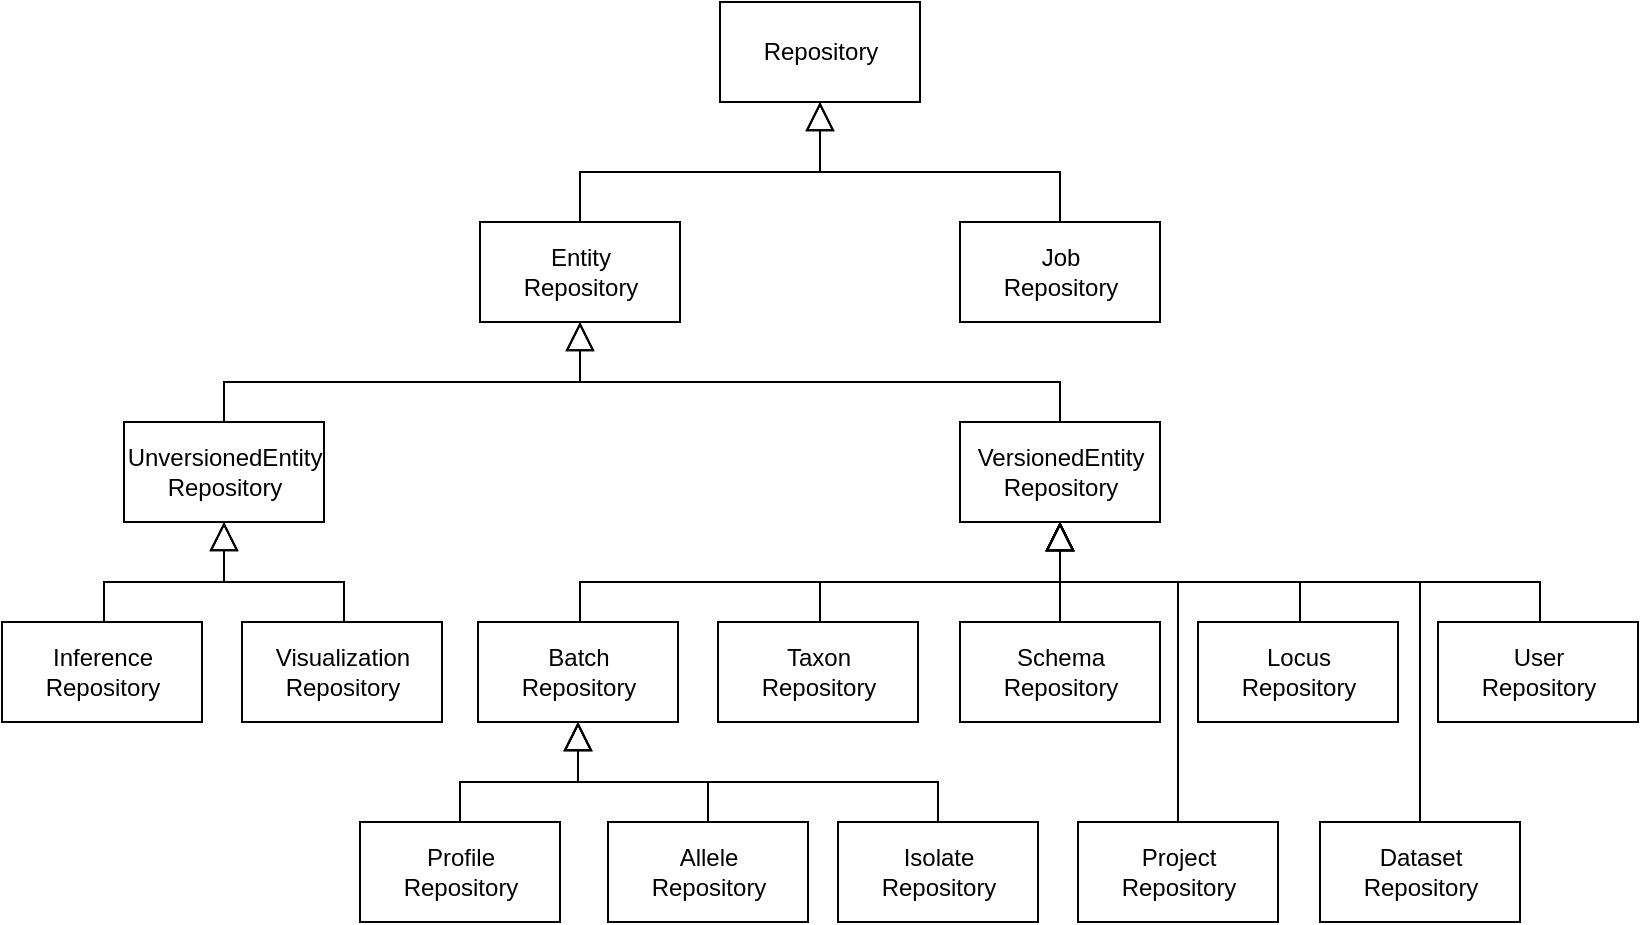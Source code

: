 <mxfile version="13.6.9" type="device"><diagram id="RN4QP6I1dG6gQks-j9Iy" name="Page-1"><mxGraphModel dx="1038" dy="631" grid="1" gridSize="10" guides="1" tooltips="1" connect="1" arrows="1" fold="1" page="1" pageScale="1" pageWidth="850" pageHeight="1100" math="0" shadow="0"><root><mxCell id="0"/><mxCell id="1" parent="0"/><mxCell id="nQdVsw6x4Rct76fO91-q-1" value="Repository" style="html=1;" parent="1" vertex="1"><mxGeometry x="380" y="130" width="100" height="50" as="geometry"/></mxCell><mxCell id="nQdVsw6x4Rct76fO91-q-51" style="edgeStyle=orthogonalEdgeStyle;rounded=0;orthogonalLoop=1;jettySize=auto;html=1;exitX=0.5;exitY=0;exitDx=0;exitDy=0;entryX=0.5;entryY=1;entryDx=0;entryDy=0;endArrow=block;endFill=0;endSize=12;" parent="1" source="nQdVsw6x4Rct76fO91-q-44" target="nQdVsw6x4Rct76fO91-q-1" edge="1"><mxGeometry relative="1" as="geometry"/></mxCell><mxCell id="nQdVsw6x4Rct76fO91-q-44" value="Entity&lt;br&gt;Repository" style="html=1;" parent="1" vertex="1"><mxGeometry x="260" y="240" width="100" height="50" as="geometry"/></mxCell><mxCell id="nQdVsw6x4Rct76fO91-q-48" style="edgeStyle=orthogonalEdgeStyle;rounded=0;orthogonalLoop=1;jettySize=auto;html=1;exitX=0.5;exitY=0;exitDx=0;exitDy=0;entryX=0.5;entryY=1;entryDx=0;entryDy=0;endArrow=block;endFill=0;endSize=12;" parent="1" source="nQdVsw6x4Rct76fO91-q-46" target="nQdVsw6x4Rct76fO91-q-44" edge="1"><mxGeometry relative="1" as="geometry"><Array as="points"><mxPoint x="132" y="320"/><mxPoint x="310" y="320"/></Array></mxGeometry></mxCell><mxCell id="nQdVsw6x4Rct76fO91-q-46" value="UnversionedEntity&lt;br&gt;Repository" style="html=1;" parent="1" vertex="1"><mxGeometry x="82" y="340" width="100" height="50" as="geometry"/></mxCell><mxCell id="nQdVsw6x4Rct76fO91-q-49" style="edgeStyle=orthogonalEdgeStyle;rounded=0;orthogonalLoop=1;jettySize=auto;html=1;exitX=0.5;exitY=0;exitDx=0;exitDy=0;entryX=0.5;entryY=1;entryDx=0;entryDy=0;endArrow=block;endFill=0;endSize=12;" parent="1" source="nQdVsw6x4Rct76fO91-q-47" target="nQdVsw6x4Rct76fO91-q-44" edge="1"><mxGeometry relative="1" as="geometry"><Array as="points"><mxPoint x="532" y="320"/><mxPoint x="350" y="320"/></Array></mxGeometry></mxCell><mxCell id="nQdVsw6x4Rct76fO91-q-47" value="VersionedEntity&lt;br&gt;Repository" style="html=1;" parent="1" vertex="1"><mxGeometry x="500" y="340" width="100" height="50" as="geometry"/></mxCell><mxCell id="nQdVsw6x4Rct76fO91-q-52" style="edgeStyle=orthogonalEdgeStyle;rounded=0;orthogonalLoop=1;jettySize=auto;html=1;exitX=0.5;exitY=0;exitDx=0;exitDy=0;entryX=0.5;entryY=1;entryDx=0;entryDy=0;endArrow=block;endFill=0;endSize=12;" parent="1" source="nQdVsw6x4Rct76fO91-q-50" target="nQdVsw6x4Rct76fO91-q-1" edge="1"><mxGeometry relative="1" as="geometry"/></mxCell><mxCell id="nQdVsw6x4Rct76fO91-q-50" value="Job&lt;br&gt;Repository" style="html=1;" parent="1" vertex="1"><mxGeometry x="500" y="240" width="100" height="50" as="geometry"/></mxCell><mxCell id="nQdVsw6x4Rct76fO91-q-56" style="edgeStyle=orthogonalEdgeStyle;rounded=0;orthogonalLoop=1;jettySize=auto;html=1;exitX=0.5;exitY=0;exitDx=0;exitDy=0;entryX=0.5;entryY=1;entryDx=0;entryDy=0;endArrow=block;endFill=0;endSize=12;" parent="1" source="nQdVsw6x4Rct76fO91-q-53" target="nQdVsw6x4Rct76fO91-q-46" edge="1"><mxGeometry relative="1" as="geometry"><Array as="points"><mxPoint x="192" y="440"/><mxPoint x="192" y="420"/><mxPoint x="132" y="420"/></Array></mxGeometry></mxCell><mxCell id="nQdVsw6x4Rct76fO91-q-53" value="Visualization&lt;br&gt;Repository" style="html=1;" parent="1" vertex="1"><mxGeometry x="141" y="440" width="100" height="50" as="geometry"/></mxCell><mxCell id="nQdVsw6x4Rct76fO91-q-55" style="edgeStyle=orthogonalEdgeStyle;rounded=0;orthogonalLoop=1;jettySize=auto;html=1;exitX=0.5;exitY=0;exitDx=0;exitDy=0;entryX=0.5;entryY=1;entryDx=0;entryDy=0;endArrow=block;endFill=0;endSize=12;" parent="1" source="nQdVsw6x4Rct76fO91-q-54" target="nQdVsw6x4Rct76fO91-q-46" edge="1"><mxGeometry relative="1" as="geometry"><Array as="points"><mxPoint x="72" y="440"/><mxPoint x="72" y="420"/><mxPoint x="132" y="420"/></Array></mxGeometry></mxCell><mxCell id="nQdVsw6x4Rct76fO91-q-54" value="Inference&lt;br&gt;Repository" style="html=1;" parent="1" vertex="1"><mxGeometry x="21" y="440" width="100" height="50" as="geometry"/></mxCell><mxCell id="gHXt18D47OosQRVo32dS-10" style="edgeStyle=orthogonalEdgeStyle;rounded=0;orthogonalLoop=1;jettySize=auto;html=1;exitX=0.5;exitY=0;exitDx=0;exitDy=0;startArrow=none;startFill=0;endArrow=block;endFill=0;endSize=12;entryX=0.5;entryY=1;entryDx=0;entryDy=0;" parent="1" source="nQdVsw6x4Rct76fO91-q-57" target="nQdVsw6x4Rct76fO91-q-47" edge="1"><mxGeometry relative="1" as="geometry"><mxPoint x="550" y="410" as="targetPoint"/></mxGeometry></mxCell><mxCell id="nQdVsw6x4Rct76fO91-q-57" value="Schema&lt;br&gt;Repository" style="html=1;" parent="1" vertex="1"><mxGeometry x="500" y="440" width="100" height="50" as="geometry"/></mxCell><mxCell id="gHXt18D47OosQRVo32dS-13" style="edgeStyle=orthogonalEdgeStyle;rounded=0;orthogonalLoop=1;jettySize=auto;html=1;exitX=0.5;exitY=0;exitDx=0;exitDy=0;entryX=0.5;entryY=1;entryDx=0;entryDy=0;startArrow=none;startFill=0;endArrow=block;endFill=0;endSize=12;" parent="1" source="nQdVsw6x4Rct76fO91-q-58" target="gHXt18D47OosQRVo32dS-7" edge="1"><mxGeometry relative="1" as="geometry"><Array as="points"><mxPoint x="250" y="520"/><mxPoint x="309" y="520"/></Array></mxGeometry></mxCell><mxCell id="nQdVsw6x4Rct76fO91-q-58" value="Profile&lt;br&gt;Repository" style="html=1;" parent="1" vertex="1"><mxGeometry x="200" y="540" width="100" height="50" as="geometry"/></mxCell><mxCell id="gHXt18D47OosQRVo32dS-17" style="edgeStyle=orthogonalEdgeStyle;rounded=0;orthogonalLoop=1;jettySize=auto;html=1;exitX=0.5;exitY=0;exitDx=0;exitDy=0;entryX=0.5;entryY=1;entryDx=0;entryDy=0;startArrow=none;startFill=0;endArrow=block;endFill=0;endSize=12;" parent="1" source="nQdVsw6x4Rct76fO91-q-59" target="nQdVsw6x4Rct76fO91-q-47" edge="1"><mxGeometry relative="1" as="geometry"><Array as="points"><mxPoint x="730" y="540"/><mxPoint x="730" y="420"/><mxPoint x="550" y="420"/></Array></mxGeometry></mxCell><mxCell id="nQdVsw6x4Rct76fO91-q-59" value="Dataset&lt;br&gt;Repository" style="html=1;" parent="1" vertex="1"><mxGeometry x="680" y="540" width="100" height="50" as="geometry"/></mxCell><mxCell id="gHXt18D47OosQRVo32dS-15" style="edgeStyle=orthogonalEdgeStyle;rounded=0;orthogonalLoop=1;jettySize=auto;html=1;exitX=0.5;exitY=0;exitDx=0;exitDy=0;entryX=0.5;entryY=1;entryDx=0;entryDy=0;startArrow=none;startFill=0;endArrow=block;endFill=0;endSize=12;" parent="1" source="nQdVsw6x4Rct76fO91-q-60" target="gHXt18D47OosQRVo32dS-7" edge="1"><mxGeometry relative="1" as="geometry"/></mxCell><mxCell id="nQdVsw6x4Rct76fO91-q-60" value="Isolate&lt;br&gt;Repository" style="html=1;" parent="1" vertex="1"><mxGeometry x="439" y="540" width="100" height="50" as="geometry"/></mxCell><mxCell id="gHXt18D47OosQRVo32dS-12" style="edgeStyle=orthogonalEdgeStyle;rounded=0;orthogonalLoop=1;jettySize=auto;html=1;exitX=0.5;exitY=0;exitDx=0;exitDy=0;entryX=0.5;entryY=1;entryDx=0;entryDy=0;startArrow=none;startFill=0;endArrow=block;endFill=0;endSize=12;" parent="1" source="nQdVsw6x4Rct76fO91-q-61" target="nQdVsw6x4Rct76fO91-q-47" edge="1"><mxGeometry relative="1" as="geometry"><Array as="points"><mxPoint x="790" y="440"/><mxPoint x="790" y="420"/><mxPoint x="550" y="420"/></Array></mxGeometry></mxCell><mxCell id="nQdVsw6x4Rct76fO91-q-61" value="User&lt;br&gt;Repository" style="html=1;" parent="1" vertex="1"><mxGeometry x="739" y="440" width="100" height="50" as="geometry"/></mxCell><mxCell id="gHXt18D47OosQRVo32dS-16" style="edgeStyle=orthogonalEdgeStyle;rounded=0;orthogonalLoop=1;jettySize=auto;html=1;entryX=0.5;entryY=1;entryDx=0;entryDy=0;startArrow=none;startFill=0;endArrow=block;endFill=0;endSize=12;" parent="1" source="nQdVsw6x4Rct76fO91-q-62" target="nQdVsw6x4Rct76fO91-q-47" edge="1"><mxGeometry relative="1" as="geometry"><Array as="points"><mxPoint x="609" y="420"/><mxPoint x="550" y="420"/></Array></mxGeometry></mxCell><mxCell id="nQdVsw6x4Rct76fO91-q-62" value="Project&lt;br&gt;Repository" style="html=1;" parent="1" vertex="1"><mxGeometry x="559" y="540" width="100" height="50" as="geometry"/></mxCell><mxCell id="gHXt18D47OosQRVo32dS-9" style="edgeStyle=orthogonalEdgeStyle;rounded=0;orthogonalLoop=1;jettySize=auto;html=1;exitX=0.5;exitY=0;exitDx=0;exitDy=0;entryX=0.5;entryY=1;entryDx=0;entryDy=0;startArrow=none;startFill=0;endArrow=block;endFill=0;endSize=12;" parent="1" source="nQdVsw6x4Rct76fO91-q-63" target="nQdVsw6x4Rct76fO91-q-47" edge="1"><mxGeometry relative="1" as="geometry"><Array as="points"><mxPoint x="430" y="440"/><mxPoint x="430" y="420"/><mxPoint x="550" y="420"/></Array></mxGeometry></mxCell><mxCell id="nQdVsw6x4Rct76fO91-q-63" value="Taxon&lt;br&gt;Repository" style="html=1;" parent="1" vertex="1"><mxGeometry x="379" y="440" width="100" height="50" as="geometry"/></mxCell><mxCell id="gHXt18D47OosQRVo32dS-11" style="edgeStyle=orthogonalEdgeStyle;rounded=0;orthogonalLoop=1;jettySize=auto;html=1;exitX=0.5;exitY=0;exitDx=0;exitDy=0;entryX=0.5;entryY=1;entryDx=0;entryDy=0;startArrow=none;startFill=0;endArrow=block;endFill=0;endSize=12;" parent="1" source="nQdVsw6x4Rct76fO91-q-64" target="nQdVsw6x4Rct76fO91-q-47" edge="1"><mxGeometry relative="1" as="geometry"><Array as="points"><mxPoint x="670" y="440"/><mxPoint x="670" y="420"/><mxPoint x="550" y="420"/></Array></mxGeometry></mxCell><mxCell id="nQdVsw6x4Rct76fO91-q-64" value="Locus&lt;br&gt;Repository" style="html=1;" parent="1" vertex="1"><mxGeometry x="619" y="440" width="100" height="50" as="geometry"/></mxCell><mxCell id="gHXt18D47OosQRVo32dS-14" style="edgeStyle=orthogonalEdgeStyle;rounded=0;orthogonalLoop=1;jettySize=auto;html=1;exitX=0.5;exitY=0;exitDx=0;exitDy=0;entryX=0.5;entryY=1;entryDx=0;entryDy=0;startArrow=none;startFill=0;endArrow=block;endFill=0;endSize=12;" parent="1" source="nQdVsw6x4Rct76fO91-q-65" target="gHXt18D47OosQRVo32dS-7" edge="1"><mxGeometry relative="1" as="geometry"/></mxCell><mxCell id="nQdVsw6x4Rct76fO91-q-65" value="Allele&lt;br&gt;Repository" style="html=1;" parent="1" vertex="1"><mxGeometry x="324" y="540" width="100" height="50" as="geometry"/></mxCell><mxCell id="gHXt18D47OosQRVo32dS-8" style="edgeStyle=orthogonalEdgeStyle;rounded=0;orthogonalLoop=1;jettySize=auto;html=1;exitX=0.5;exitY=0;exitDx=0;exitDy=0;startArrow=none;startFill=0;endArrow=block;endFill=0;endSize=12;" parent="1" source="gHXt18D47OosQRVo32dS-7" target="nQdVsw6x4Rct76fO91-q-47" edge="1"><mxGeometry relative="1" as="geometry"><Array as="points"><mxPoint x="310" y="440"/><mxPoint x="310" y="420"/><mxPoint x="550" y="420"/></Array></mxGeometry></mxCell><mxCell id="gHXt18D47OosQRVo32dS-7" value="Batch&lt;br&gt;Repository" style="html=1;" parent="1" vertex="1"><mxGeometry x="259" y="440" width="100" height="50" as="geometry"/></mxCell></root></mxGraphModel></diagram></mxfile>